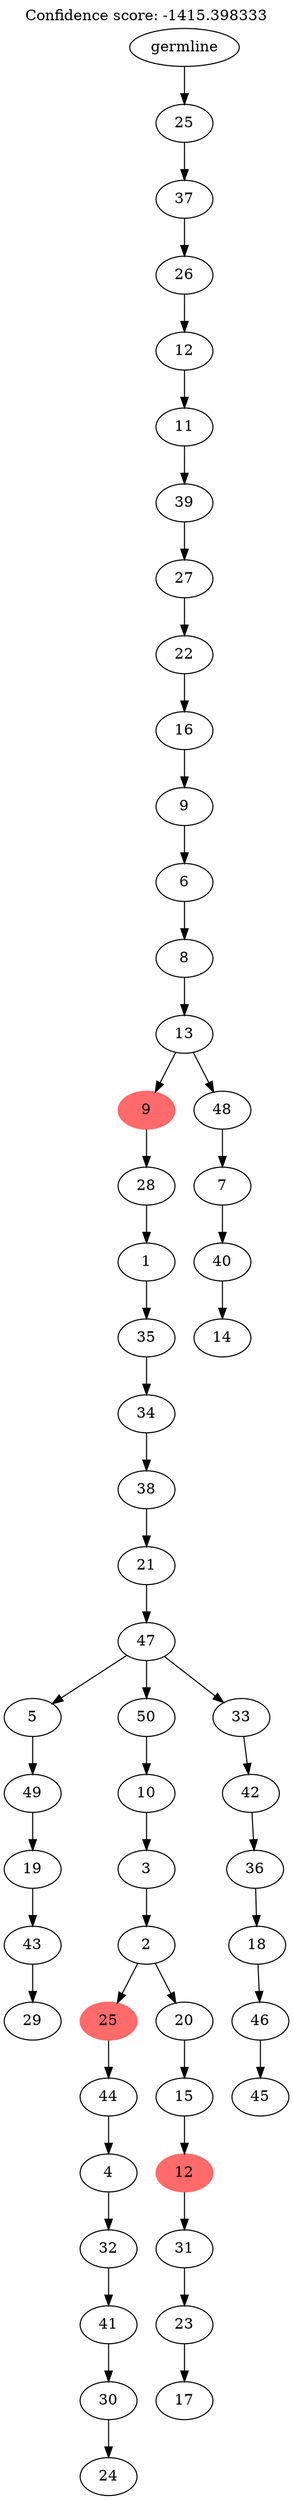 digraph g {
	"52" -> "53";
	"53" [label="29"];
	"51" -> "52";
	"52" [label="43"];
	"50" -> "51";
	"51" [label="19"];
	"49" -> "50";
	"50" [label="49"];
	"47" -> "48";
	"48" [label="24"];
	"46" -> "47";
	"47" [label="30"];
	"45" -> "46";
	"46" [label="41"];
	"44" -> "45";
	"45" [label="32"];
	"43" -> "44";
	"44" [label="4"];
	"42" -> "43";
	"43" [label="44"];
	"40" -> "41";
	"41" [label="17"];
	"39" -> "40";
	"40" [label="23"];
	"38" -> "39";
	"39" [label="31"];
	"37" -> "38";
	"38" [color=indianred1, style=filled, label="12"];
	"36" -> "37";
	"37" [label="15"];
	"35" -> "36";
	"36" [label="20"];
	"35" -> "42";
	"42" [color=indianred1, style=filled, label="25"];
	"34" -> "35";
	"35" [label="2"];
	"33" -> "34";
	"34" [label="3"];
	"32" -> "33";
	"33" [label="10"];
	"30" -> "31";
	"31" [label="45"];
	"29" -> "30";
	"30" [label="46"];
	"28" -> "29";
	"29" [label="18"];
	"27" -> "28";
	"28" [label="36"];
	"26" -> "27";
	"27" [label="42"];
	"25" -> "26";
	"26" [label="33"];
	"25" -> "32";
	"32" [label="50"];
	"25" -> "49";
	"49" [label="5"];
	"24" -> "25";
	"25" [label="47"];
	"23" -> "24";
	"24" [label="21"];
	"22" -> "23";
	"23" [label="38"];
	"21" -> "22";
	"22" [label="34"];
	"20" -> "21";
	"21" [label="35"];
	"19" -> "20";
	"20" [label="1"];
	"18" -> "19";
	"19" [label="28"];
	"16" -> "17";
	"17" [label="14"];
	"15" -> "16";
	"16" [label="40"];
	"14" -> "15";
	"15" [label="7"];
	"13" -> "14";
	"14" [label="48"];
	"13" -> "18";
	"18" [color=indianred1, style=filled, label="9"];
	"12" -> "13";
	"13" [label="13"];
	"11" -> "12";
	"12" [label="8"];
	"10" -> "11";
	"11" [label="6"];
	"9" -> "10";
	"10" [label="9"];
	"8" -> "9";
	"9" [label="16"];
	"7" -> "8";
	"8" [label="22"];
	"6" -> "7";
	"7" [label="27"];
	"5" -> "6";
	"6" [label="39"];
	"4" -> "5";
	"5" [label="11"];
	"3" -> "4";
	"4" [label="12"];
	"2" -> "3";
	"3" [label="26"];
	"1" -> "2";
	"2" [label="37"];
	"0" -> "1";
	"1" [label="25"];
	"0" [label="germline"];
	labelloc="t";
	label="Confidence score: -1415.398333";
}
